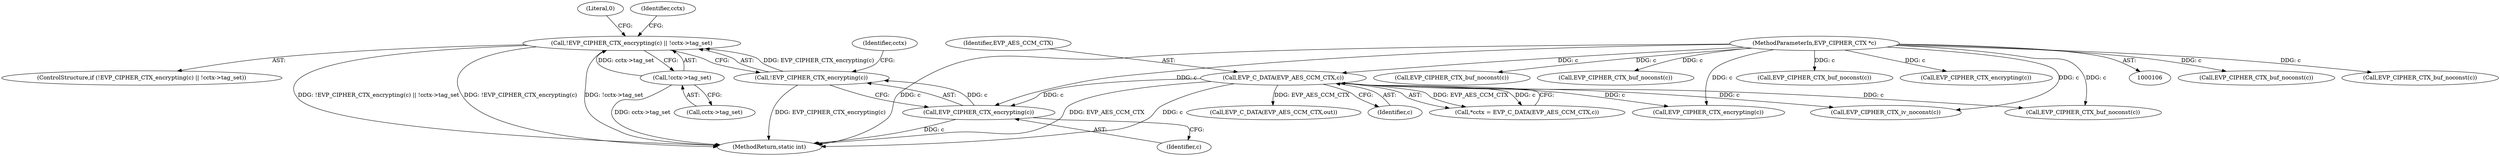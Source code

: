 digraph "0_openssl_00d965474b22b54e4275232bc71ee0c699c5cd21@API" {
"1000314" [label="(Call,!EVP_CIPHER_CTX_encrypting(c) || !cctx->tag_set)"];
"1000315" [label="(Call,!EVP_CIPHER_CTX_encrypting(c))"];
"1000316" [label="(Call,EVP_CIPHER_CTX_encrypting(c))"];
"1000115" [label="(Call,EVP_C_DATA(EVP_AES_CCM_CTX,c))"];
"1000107" [label="(MethodParameterIn,EVP_CIPHER_CTX *c)"];
"1000318" [label="(Call,!cctx->tag_set)"];
"1000116" [label="(Identifier,EVP_AES_CCM_CTX)"];
"1000184" [label="(Call,EVP_CIPHER_CTX_buf_noconst(c))"];
"1000117" [label="(Identifier,c)"];
"1000220" [label="(Call,EVP_CIPHER_CTX_buf_noconst(c))"];
"1000315" [label="(Call,!EVP_CIPHER_CTX_encrypting(c))"];
"1000402" [label="(MethodReturn,static int)"];
"1000115" [label="(Call,EVP_C_DATA(EVP_AES_CCM_CTX,c))"];
"1000240" [label="(Call,EVP_CIPHER_CTX_iv_noconst(c))"];
"1000113" [label="(Call,*cctx = EVP_C_DATA(EVP_AES_CCM_CTX,c))"];
"1000363" [label="(Call,EVP_C_DATA(EVP_AES_CCM_CTX,out))"];
"1000319" [label="(Call,cctx->tag_set)"];
"1000323" [label="(Literal,0)"];
"1000191" [label="(Call,EVP_CIPHER_CTX_buf_noconst(c))"];
"1000320" [label="(Identifier,cctx)"];
"1000168" [label="(Call,EVP_CIPHER_CTX_buf_noconst(c))"];
"1000301" [label="(Call,EVP_CIPHER_CTX_buf_noconst(c))"];
"1000318" [label="(Call,!cctx->tag_set)"];
"1000287" [label="(Call,EVP_CIPHER_CTX_encrypting(c))"];
"1000210" [label="(Call,EVP_CIPHER_CTX_buf_noconst(c))"];
"1000313" [label="(ControlStructure,if (!EVP_CIPHER_CTX_encrypting(c) || !cctx->tag_set))"];
"1000317" [label="(Identifier,c)"];
"1000107" [label="(MethodParameterIn,EVP_CIPHER_CTX *c)"];
"1000201" [label="(Call,EVP_CIPHER_CTX_encrypting(c))"];
"1000329" [label="(Identifier,cctx)"];
"1000316" [label="(Call,EVP_CIPHER_CTX_encrypting(c))"];
"1000314" [label="(Call,!EVP_CIPHER_CTX_encrypting(c) || !cctx->tag_set)"];
"1000314" -> "1000313"  [label="AST: "];
"1000314" -> "1000315"  [label="CFG: "];
"1000314" -> "1000318"  [label="CFG: "];
"1000315" -> "1000314"  [label="AST: "];
"1000318" -> "1000314"  [label="AST: "];
"1000323" -> "1000314"  [label="CFG: "];
"1000329" -> "1000314"  [label="CFG: "];
"1000314" -> "1000402"  [label="DDG: !EVP_CIPHER_CTX_encrypting(c)"];
"1000314" -> "1000402"  [label="DDG: !cctx->tag_set"];
"1000314" -> "1000402"  [label="DDG: !EVP_CIPHER_CTX_encrypting(c) || !cctx->tag_set"];
"1000315" -> "1000314"  [label="DDG: EVP_CIPHER_CTX_encrypting(c)"];
"1000318" -> "1000314"  [label="DDG: cctx->tag_set"];
"1000315" -> "1000316"  [label="CFG: "];
"1000316" -> "1000315"  [label="AST: "];
"1000320" -> "1000315"  [label="CFG: "];
"1000315" -> "1000402"  [label="DDG: EVP_CIPHER_CTX_encrypting(c)"];
"1000316" -> "1000315"  [label="DDG: c"];
"1000316" -> "1000317"  [label="CFG: "];
"1000317" -> "1000316"  [label="AST: "];
"1000316" -> "1000402"  [label="DDG: c"];
"1000115" -> "1000316"  [label="DDG: c"];
"1000107" -> "1000316"  [label="DDG: c"];
"1000115" -> "1000113"  [label="AST: "];
"1000115" -> "1000117"  [label="CFG: "];
"1000116" -> "1000115"  [label="AST: "];
"1000117" -> "1000115"  [label="AST: "];
"1000113" -> "1000115"  [label="CFG: "];
"1000115" -> "1000402"  [label="DDG: c"];
"1000115" -> "1000402"  [label="DDG: EVP_AES_CCM_CTX"];
"1000115" -> "1000113"  [label="DDG: EVP_AES_CCM_CTX"];
"1000115" -> "1000113"  [label="DDG: c"];
"1000107" -> "1000115"  [label="DDG: c"];
"1000115" -> "1000168"  [label="DDG: c"];
"1000115" -> "1000240"  [label="DDG: c"];
"1000115" -> "1000287"  [label="DDG: c"];
"1000115" -> "1000363"  [label="DDG: EVP_AES_CCM_CTX"];
"1000107" -> "1000106"  [label="AST: "];
"1000107" -> "1000402"  [label="DDG: c"];
"1000107" -> "1000168"  [label="DDG: c"];
"1000107" -> "1000184"  [label="DDG: c"];
"1000107" -> "1000191"  [label="DDG: c"];
"1000107" -> "1000201"  [label="DDG: c"];
"1000107" -> "1000210"  [label="DDG: c"];
"1000107" -> "1000220"  [label="DDG: c"];
"1000107" -> "1000240"  [label="DDG: c"];
"1000107" -> "1000287"  [label="DDG: c"];
"1000107" -> "1000301"  [label="DDG: c"];
"1000318" -> "1000319"  [label="CFG: "];
"1000319" -> "1000318"  [label="AST: "];
"1000318" -> "1000402"  [label="DDG: cctx->tag_set"];
}
